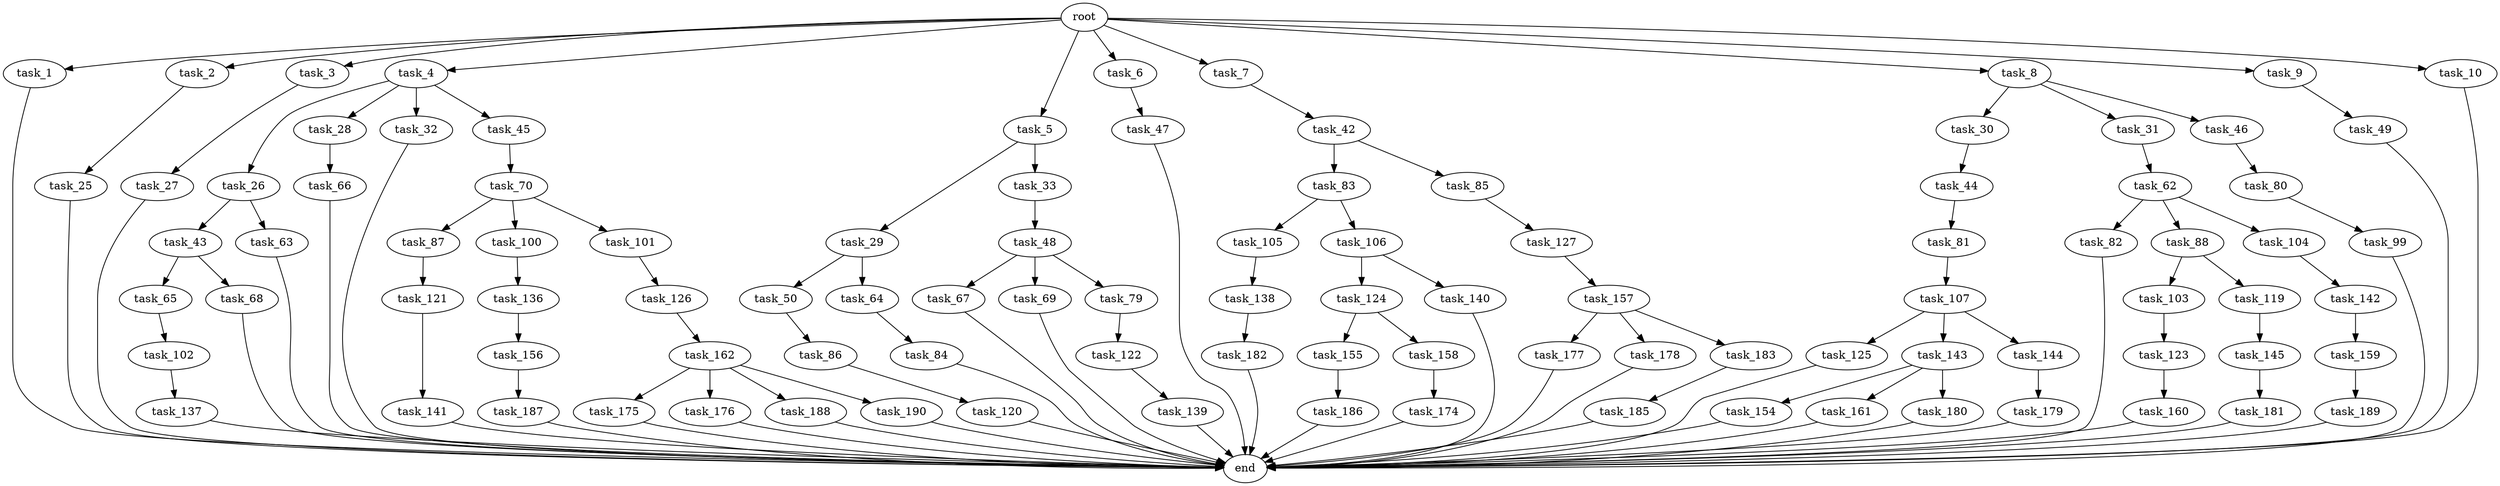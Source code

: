 digraph G {
  root [size="0.000000"];
  task_1 [size="2.048000"];
  task_2 [size="2.048000"];
  task_3 [size="2.048000"];
  task_4 [size="2.048000"];
  task_5 [size="2.048000"];
  task_6 [size="2.048000"];
  task_7 [size="2.048000"];
  task_8 [size="2.048000"];
  task_9 [size="2.048000"];
  task_10 [size="2.048000"];
  task_25 [size="841813590.016000"];
  task_26 [size="618475290.624000"];
  task_27 [size="841813590.016000"];
  task_28 [size="618475290.624000"];
  task_29 [size="1391569403.904000"];
  task_30 [size="1717986918.400000"];
  task_31 [size="1717986918.400000"];
  task_32 [size="618475290.624000"];
  task_33 [size="1391569403.904000"];
  task_42 [size="154618822.656000"];
  task_43 [size="1717986918.400000"];
  task_44 [size="274877906.944000"];
  task_45 [size="618475290.624000"];
  task_46 [size="1717986918.400000"];
  task_47 [size="1717986918.400000"];
  task_48 [size="68719476.736000"];
  task_49 [size="1391569403.904000"];
  task_50 [size="68719476.736000"];
  task_62 [size="841813590.016000"];
  task_63 [size="1717986918.400000"];
  task_64 [size="68719476.736000"];
  task_65 [size="274877906.944000"];
  task_66 [size="1717986918.400000"];
  task_67 [size="841813590.016000"];
  task_68 [size="274877906.944000"];
  task_69 [size="841813590.016000"];
  task_70 [size="618475290.624000"];
  task_79 [size="841813590.016000"];
  task_80 [size="68719476.736000"];
  task_81 [size="618475290.624000"];
  task_82 [size="1391569403.904000"];
  task_83 [size="618475290.624000"];
  task_84 [size="154618822.656000"];
  task_85 [size="618475290.624000"];
  task_86 [size="841813590.016000"];
  task_87 [size="68719476.736000"];
  task_88 [size="1391569403.904000"];
  task_99 [size="68719476.736000"];
  task_100 [size="68719476.736000"];
  task_101 [size="68719476.736000"];
  task_102 [size="68719476.736000"];
  task_103 [size="68719476.736000"];
  task_104 [size="1391569403.904000"];
  task_105 [size="841813590.016000"];
  task_106 [size="841813590.016000"];
  task_107 [size="154618822.656000"];
  task_119 [size="68719476.736000"];
  task_120 [size="68719476.736000"];
  task_121 [size="1717986918.400000"];
  task_122 [size="1099511627.776000"];
  task_123 [size="68719476.736000"];
  task_124 [size="618475290.624000"];
  task_125 [size="1717986918.400000"];
  task_126 [size="841813590.016000"];
  task_127 [size="1391569403.904000"];
  task_136 [size="1099511627.776000"];
  task_137 [size="618475290.624000"];
  task_138 [size="429496729.600000"];
  task_139 [size="841813590.016000"];
  task_140 [size="618475290.624000"];
  task_141 [size="274877906.944000"];
  task_142 [size="618475290.624000"];
  task_143 [size="1717986918.400000"];
  task_144 [size="1717986918.400000"];
  task_145 [size="1717986918.400000"];
  task_154 [size="618475290.624000"];
  task_155 [size="274877906.944000"];
  task_156 [size="68719476.736000"];
  task_157 [size="618475290.624000"];
  task_158 [size="274877906.944000"];
  task_159 [size="1391569403.904000"];
  task_160 [size="154618822.656000"];
  task_161 [size="618475290.624000"];
  task_162 [size="841813590.016000"];
  task_174 [size="274877906.944000"];
  task_175 [size="1391569403.904000"];
  task_176 [size="1391569403.904000"];
  task_177 [size="841813590.016000"];
  task_178 [size="841813590.016000"];
  task_179 [size="274877906.944000"];
  task_180 [size="618475290.624000"];
  task_181 [size="154618822.656000"];
  task_182 [size="1717986918.400000"];
  task_183 [size="841813590.016000"];
  task_185 [size="841813590.016000"];
  task_186 [size="841813590.016000"];
  task_187 [size="841813590.016000"];
  task_188 [size="1391569403.904000"];
  task_189 [size="429496729.600000"];
  task_190 [size="1391569403.904000"];
  end [size="0.000000"];

  root -> task_1 [size="1.000000"];
  root -> task_2 [size="1.000000"];
  root -> task_3 [size="1.000000"];
  root -> task_4 [size="1.000000"];
  root -> task_5 [size="1.000000"];
  root -> task_6 [size="1.000000"];
  root -> task_7 [size="1.000000"];
  root -> task_8 [size="1.000000"];
  root -> task_9 [size="1.000000"];
  root -> task_10 [size="1.000000"];
  task_1 -> end [size="1.000000"];
  task_2 -> task_25 [size="411041792.000000"];
  task_3 -> task_27 [size="411041792.000000"];
  task_4 -> task_26 [size="301989888.000000"];
  task_4 -> task_28 [size="301989888.000000"];
  task_4 -> task_32 [size="301989888.000000"];
  task_4 -> task_45 [size="301989888.000000"];
  task_5 -> task_29 [size="679477248.000000"];
  task_5 -> task_33 [size="679477248.000000"];
  task_6 -> task_47 [size="838860800.000000"];
  task_7 -> task_42 [size="75497472.000000"];
  task_8 -> task_30 [size="838860800.000000"];
  task_8 -> task_31 [size="838860800.000000"];
  task_8 -> task_46 [size="838860800.000000"];
  task_9 -> task_49 [size="679477248.000000"];
  task_10 -> end [size="1.000000"];
  task_25 -> end [size="1.000000"];
  task_26 -> task_43 [size="838860800.000000"];
  task_26 -> task_63 [size="838860800.000000"];
  task_27 -> end [size="1.000000"];
  task_28 -> task_66 [size="838860800.000000"];
  task_29 -> task_50 [size="33554432.000000"];
  task_29 -> task_64 [size="33554432.000000"];
  task_30 -> task_44 [size="134217728.000000"];
  task_31 -> task_62 [size="411041792.000000"];
  task_32 -> end [size="1.000000"];
  task_33 -> task_48 [size="33554432.000000"];
  task_42 -> task_83 [size="301989888.000000"];
  task_42 -> task_85 [size="301989888.000000"];
  task_43 -> task_65 [size="134217728.000000"];
  task_43 -> task_68 [size="134217728.000000"];
  task_44 -> task_81 [size="301989888.000000"];
  task_45 -> task_70 [size="301989888.000000"];
  task_46 -> task_80 [size="33554432.000000"];
  task_47 -> end [size="1.000000"];
  task_48 -> task_67 [size="411041792.000000"];
  task_48 -> task_69 [size="411041792.000000"];
  task_48 -> task_79 [size="411041792.000000"];
  task_49 -> end [size="1.000000"];
  task_50 -> task_86 [size="411041792.000000"];
  task_62 -> task_82 [size="679477248.000000"];
  task_62 -> task_88 [size="679477248.000000"];
  task_62 -> task_104 [size="679477248.000000"];
  task_63 -> end [size="1.000000"];
  task_64 -> task_84 [size="75497472.000000"];
  task_65 -> task_102 [size="33554432.000000"];
  task_66 -> end [size="1.000000"];
  task_67 -> end [size="1.000000"];
  task_68 -> end [size="1.000000"];
  task_69 -> end [size="1.000000"];
  task_70 -> task_87 [size="33554432.000000"];
  task_70 -> task_100 [size="33554432.000000"];
  task_70 -> task_101 [size="33554432.000000"];
  task_79 -> task_122 [size="536870912.000000"];
  task_80 -> task_99 [size="33554432.000000"];
  task_81 -> task_107 [size="75497472.000000"];
  task_82 -> end [size="1.000000"];
  task_83 -> task_105 [size="411041792.000000"];
  task_83 -> task_106 [size="411041792.000000"];
  task_84 -> end [size="1.000000"];
  task_85 -> task_127 [size="679477248.000000"];
  task_86 -> task_120 [size="33554432.000000"];
  task_87 -> task_121 [size="838860800.000000"];
  task_88 -> task_103 [size="33554432.000000"];
  task_88 -> task_119 [size="33554432.000000"];
  task_99 -> end [size="1.000000"];
  task_100 -> task_136 [size="536870912.000000"];
  task_101 -> task_126 [size="411041792.000000"];
  task_102 -> task_137 [size="301989888.000000"];
  task_103 -> task_123 [size="33554432.000000"];
  task_104 -> task_142 [size="301989888.000000"];
  task_105 -> task_138 [size="209715200.000000"];
  task_106 -> task_124 [size="301989888.000000"];
  task_106 -> task_140 [size="301989888.000000"];
  task_107 -> task_125 [size="838860800.000000"];
  task_107 -> task_143 [size="838860800.000000"];
  task_107 -> task_144 [size="838860800.000000"];
  task_119 -> task_145 [size="838860800.000000"];
  task_120 -> end [size="1.000000"];
  task_121 -> task_141 [size="134217728.000000"];
  task_122 -> task_139 [size="411041792.000000"];
  task_123 -> task_160 [size="75497472.000000"];
  task_124 -> task_155 [size="134217728.000000"];
  task_124 -> task_158 [size="134217728.000000"];
  task_125 -> end [size="1.000000"];
  task_126 -> task_162 [size="411041792.000000"];
  task_127 -> task_157 [size="301989888.000000"];
  task_136 -> task_156 [size="33554432.000000"];
  task_137 -> end [size="1.000000"];
  task_138 -> task_182 [size="838860800.000000"];
  task_139 -> end [size="1.000000"];
  task_140 -> end [size="1.000000"];
  task_141 -> end [size="1.000000"];
  task_142 -> task_159 [size="679477248.000000"];
  task_143 -> task_154 [size="301989888.000000"];
  task_143 -> task_161 [size="301989888.000000"];
  task_143 -> task_180 [size="301989888.000000"];
  task_144 -> task_179 [size="134217728.000000"];
  task_145 -> task_181 [size="75497472.000000"];
  task_154 -> end [size="1.000000"];
  task_155 -> task_186 [size="411041792.000000"];
  task_156 -> task_187 [size="411041792.000000"];
  task_157 -> task_177 [size="411041792.000000"];
  task_157 -> task_178 [size="411041792.000000"];
  task_157 -> task_183 [size="411041792.000000"];
  task_158 -> task_174 [size="134217728.000000"];
  task_159 -> task_189 [size="209715200.000000"];
  task_160 -> end [size="1.000000"];
  task_161 -> end [size="1.000000"];
  task_162 -> task_175 [size="679477248.000000"];
  task_162 -> task_176 [size="679477248.000000"];
  task_162 -> task_188 [size="679477248.000000"];
  task_162 -> task_190 [size="679477248.000000"];
  task_174 -> end [size="1.000000"];
  task_175 -> end [size="1.000000"];
  task_176 -> end [size="1.000000"];
  task_177 -> end [size="1.000000"];
  task_178 -> end [size="1.000000"];
  task_179 -> end [size="1.000000"];
  task_180 -> end [size="1.000000"];
  task_181 -> end [size="1.000000"];
  task_182 -> end [size="1.000000"];
  task_183 -> task_185 [size="411041792.000000"];
  task_185 -> end [size="1.000000"];
  task_186 -> end [size="1.000000"];
  task_187 -> end [size="1.000000"];
  task_188 -> end [size="1.000000"];
  task_189 -> end [size="1.000000"];
  task_190 -> end [size="1.000000"];
}
